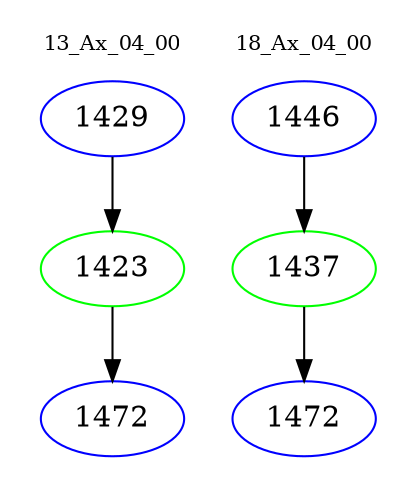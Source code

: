 digraph{
subgraph cluster_0 {
color = white
label = "13_Ax_04_00";
fontsize=10;
T0_1429 [label="1429", color="blue"]
T0_1429 -> T0_1423 [color="black"]
T0_1423 [label="1423", color="green"]
T0_1423 -> T0_1472 [color="black"]
T0_1472 [label="1472", color="blue"]
}
subgraph cluster_1 {
color = white
label = "18_Ax_04_00";
fontsize=10;
T1_1446 [label="1446", color="blue"]
T1_1446 -> T1_1437 [color="black"]
T1_1437 [label="1437", color="green"]
T1_1437 -> T1_1472 [color="black"]
T1_1472 [label="1472", color="blue"]
}
}
